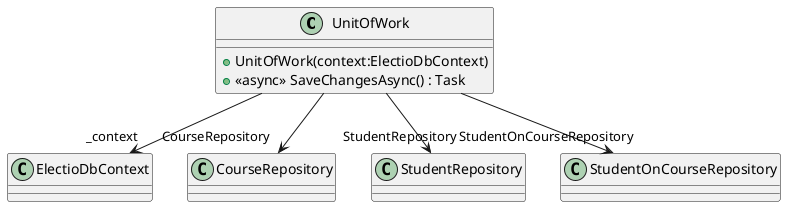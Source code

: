 @startuml
class UnitOfWork {
    + UnitOfWork(context:ElectioDbContext)
    + <<async>> SaveChangesAsync() : Task
}
UnitOfWork --> "_context" ElectioDbContext
UnitOfWork --> "CourseRepository" CourseRepository
UnitOfWork --> "StudentRepository" StudentRepository
UnitOfWork --> "StudentOnCourseRepository" StudentOnCourseRepository
@enduml
